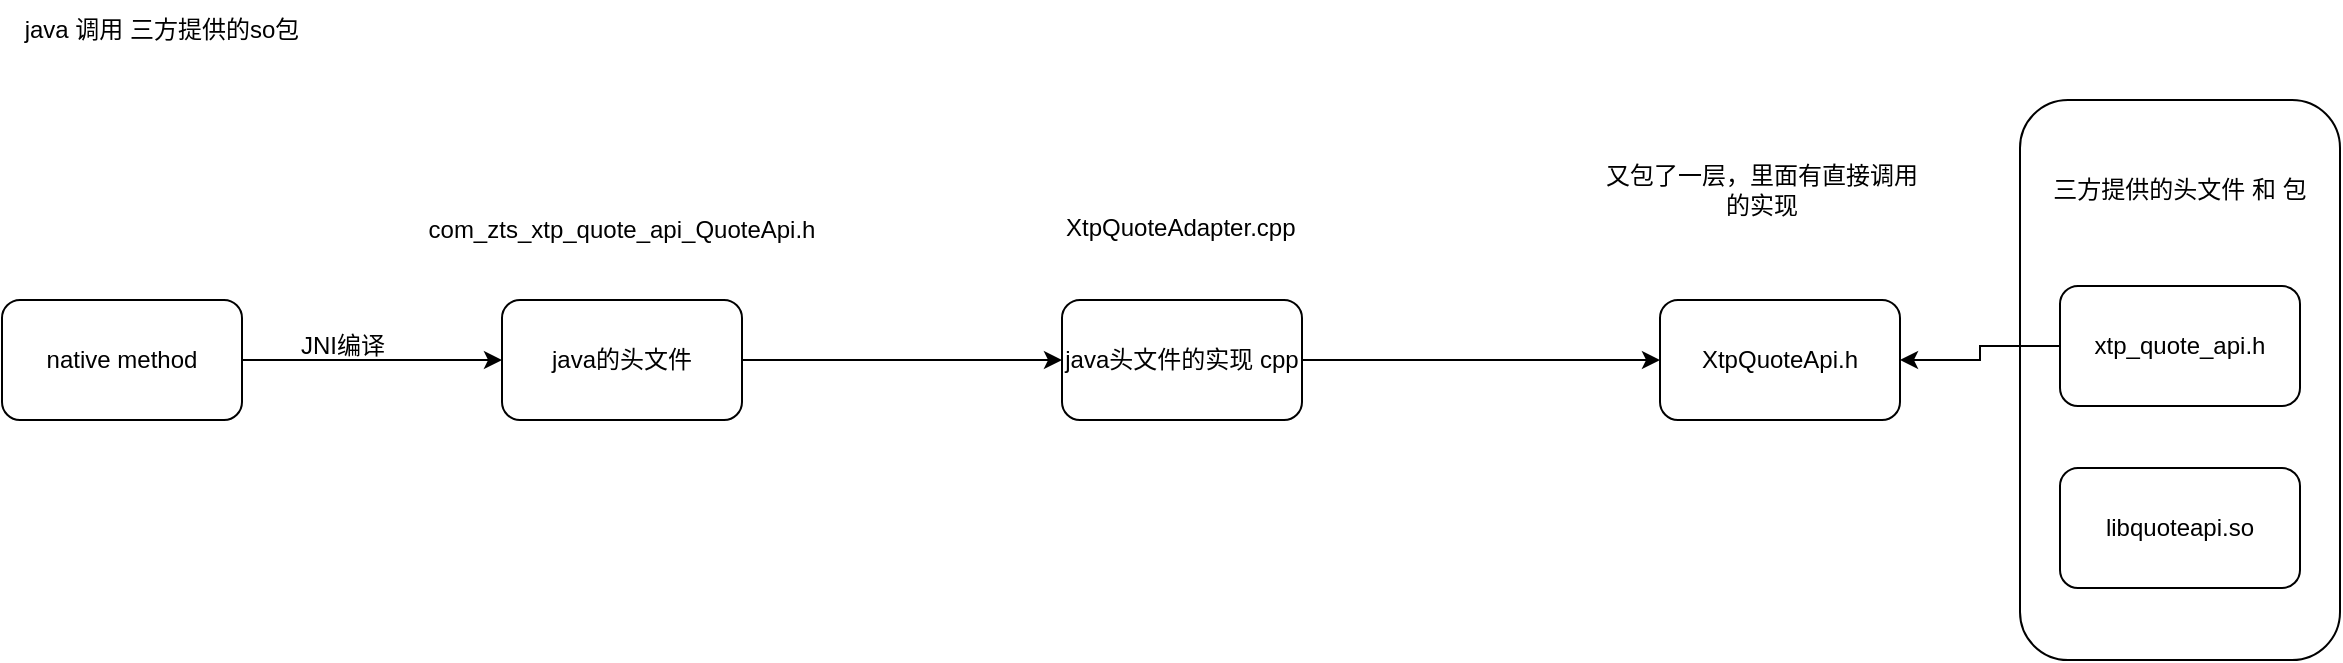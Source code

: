 <mxfile version="26.1.3">
  <diagram name="第 1 页" id="AJdQkS-t9H4T7QmYFVXM">
    <mxGraphModel dx="1674" dy="833" grid="1" gridSize="10" guides="1" tooltips="1" connect="1" arrows="1" fold="1" page="1" pageScale="1" pageWidth="1169" pageHeight="827" math="0" shadow="0">
      <root>
        <mxCell id="0" />
        <mxCell id="1" parent="0" />
        <mxCell id="1DqzALUoF-X8bAJtDd97-14" value="" style="rounded=1;whiteSpace=wrap;html=1;" vertex="1" parent="1">
          <mxGeometry x="1169" y="230" width="160" height="280" as="geometry" />
        </mxCell>
        <mxCell id="1DqzALUoF-X8bAJtDd97-3" value="" style="edgeStyle=orthogonalEdgeStyle;rounded=0;orthogonalLoop=1;jettySize=auto;html=1;" edge="1" parent="1" source="1DqzALUoF-X8bAJtDd97-1" target="1DqzALUoF-X8bAJtDd97-2">
          <mxGeometry relative="1" as="geometry" />
        </mxCell>
        <mxCell id="1DqzALUoF-X8bAJtDd97-1" value="native method" style="rounded=1;whiteSpace=wrap;html=1;" vertex="1" parent="1">
          <mxGeometry x="160" y="330" width="120" height="60" as="geometry" />
        </mxCell>
        <mxCell id="1DqzALUoF-X8bAJtDd97-7" value="" style="edgeStyle=orthogonalEdgeStyle;rounded=0;orthogonalLoop=1;jettySize=auto;html=1;" edge="1" parent="1" source="1DqzALUoF-X8bAJtDd97-2" target="1DqzALUoF-X8bAJtDd97-6">
          <mxGeometry relative="1" as="geometry" />
        </mxCell>
        <mxCell id="1DqzALUoF-X8bAJtDd97-2" value="java的头文件" style="whiteSpace=wrap;html=1;rounded=1;" vertex="1" parent="1">
          <mxGeometry x="410" y="330" width="120" height="60" as="geometry" />
        </mxCell>
        <mxCell id="1DqzALUoF-X8bAJtDd97-4" value="JNI编译" style="text;html=1;align=center;verticalAlign=middle;resizable=0;points=[];autosize=1;strokeColor=none;fillColor=none;" vertex="1" parent="1">
          <mxGeometry x="295" y="338" width="70" height="30" as="geometry" />
        </mxCell>
        <mxCell id="1DqzALUoF-X8bAJtDd97-5" value="com_zts_xtp_quote_api_QuoteApi.h" style="text;html=1;align=center;verticalAlign=middle;whiteSpace=wrap;rounded=0;" vertex="1" parent="1">
          <mxGeometry x="440" y="280" width="60" height="30" as="geometry" />
        </mxCell>
        <mxCell id="1DqzALUoF-X8bAJtDd97-18" style="edgeStyle=orthogonalEdgeStyle;rounded=0;orthogonalLoop=1;jettySize=auto;html=1;" edge="1" parent="1" source="1DqzALUoF-X8bAJtDd97-6" target="1DqzALUoF-X8bAJtDd97-15">
          <mxGeometry relative="1" as="geometry" />
        </mxCell>
        <mxCell id="1DqzALUoF-X8bAJtDd97-6" value="java头文件的实现 cpp" style="whiteSpace=wrap;html=1;rounded=1;" vertex="1" parent="1">
          <mxGeometry x="690" y="330" width="120" height="60" as="geometry" />
        </mxCell>
        <UserObject label="XtpQuoteAdapter.cpp" link="XtpQuoteAdapter.cpp" id="1DqzALUoF-X8bAJtDd97-8">
          <mxCell style="text;whiteSpace=wrap;" vertex="1" parent="1">
            <mxGeometry x="690" y="280" width="150" height="40" as="geometry" />
          </mxCell>
        </UserObject>
        <mxCell id="1DqzALUoF-X8bAJtDd97-9" value="java 调用 三方提供的so包" style="text;html=1;align=center;verticalAlign=middle;whiteSpace=wrap;rounded=0;" vertex="1" parent="1">
          <mxGeometry x="160" y="180" width="160" height="30" as="geometry" />
        </mxCell>
        <mxCell id="1DqzALUoF-X8bAJtDd97-16" value="" style="edgeStyle=orthogonalEdgeStyle;rounded=0;orthogonalLoop=1;jettySize=auto;html=1;" edge="1" parent="1" source="1DqzALUoF-X8bAJtDd97-11" target="1DqzALUoF-X8bAJtDd97-15">
          <mxGeometry relative="1" as="geometry" />
        </mxCell>
        <mxCell id="1DqzALUoF-X8bAJtDd97-11" value="xtp_quote_api.h" style="rounded=1;whiteSpace=wrap;html=1;" vertex="1" parent="1">
          <mxGeometry x="1189" y="323" width="120" height="60" as="geometry" />
        </mxCell>
        <mxCell id="1DqzALUoF-X8bAJtDd97-12" value="三方提供的头文件 和 包" style="text;html=1;align=center;verticalAlign=middle;whiteSpace=wrap;rounded=0;" vertex="1" parent="1">
          <mxGeometry x="1169" y="260" width="160" height="30" as="geometry" />
        </mxCell>
        <mxCell id="1DqzALUoF-X8bAJtDd97-13" value="libquoteapi.so" style="rounded=1;whiteSpace=wrap;html=1;" vertex="1" parent="1">
          <mxGeometry x="1189" y="414" width="120" height="60" as="geometry" />
        </mxCell>
        <mxCell id="1DqzALUoF-X8bAJtDd97-15" value="XtpQuoteApi.h" style="whiteSpace=wrap;html=1;rounded=1;" vertex="1" parent="1">
          <mxGeometry x="989" y="330" width="120" height="60" as="geometry" />
        </mxCell>
        <mxCell id="1DqzALUoF-X8bAJtDd97-17" value="又包了一层，里面有直接调用的实现" style="text;html=1;align=center;verticalAlign=middle;whiteSpace=wrap;rounded=0;" vertex="1" parent="1">
          <mxGeometry x="960" y="250" width="160" height="50" as="geometry" />
        </mxCell>
      </root>
    </mxGraphModel>
  </diagram>
</mxfile>
